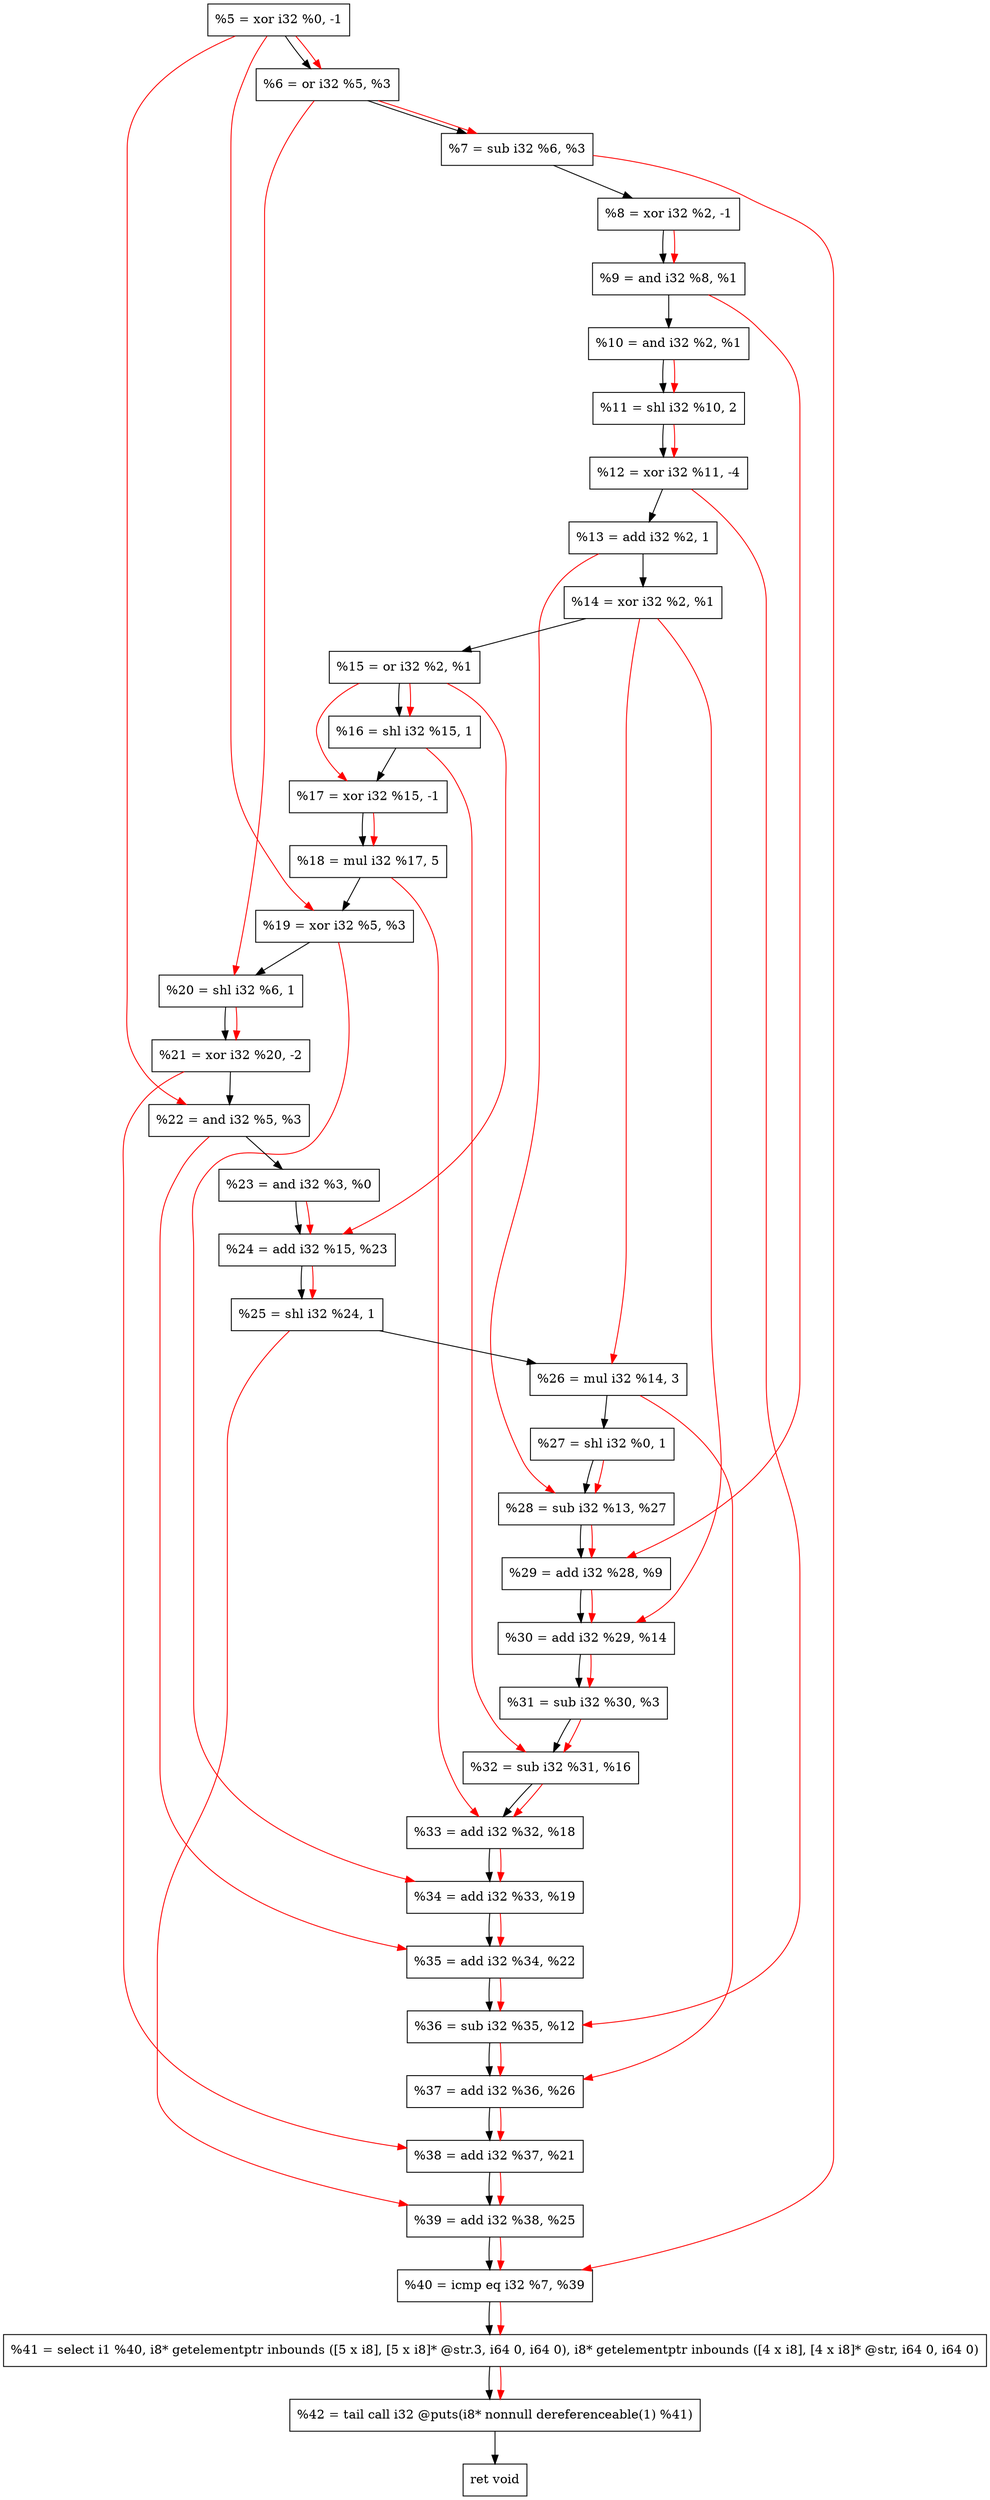 digraph "DFG for'crackme' function" {
	Node0xaa4060[shape=record, label="  %5 = xor i32 %0, -1"];
	Node0xaa40d0[shape=record, label="  %6 = or i32 %5, %3"];
	Node0xaa4140[shape=record, label="  %7 = sub i32 %6, %3"];
	Node0xaa41b0[shape=record, label="  %8 = xor i32 %2, -1"];
	Node0xaa4220[shape=record, label="  %9 = and i32 %8, %1"];
	Node0xaa4290[shape=record, label="  %10 = and i32 %2, %1"];
	Node0xaa4330[shape=record, label="  %11 = shl i32 %10, 2"];
	Node0xaa43d0[shape=record, label="  %12 = xor i32 %11, -4"];
	Node0xaa4470[shape=record, label="  %13 = add i32 %2, 1"];
	Node0xaa44e0[shape=record, label="  %14 = xor i32 %2, %1"];
	Node0xaa4550[shape=record, label="  %15 = or i32 %2, %1"];
	Node0xaa45c0[shape=record, label="  %16 = shl i32 %15, 1"];
	Node0xaa4630[shape=record, label="  %17 = xor i32 %15, -1"];
	Node0xaa46d0[shape=record, label="  %18 = mul i32 %17, 5"];
	Node0xaa4740[shape=record, label="  %19 = xor i32 %5, %3"];
	Node0xaa47b0[shape=record, label="  %20 = shl i32 %6, 1"];
	Node0xaa4850[shape=record, label="  %21 = xor i32 %20, -2"];
	Node0xaa48c0[shape=record, label="  %22 = and i32 %5, %3"];
	Node0xaa4930[shape=record, label="  %23 = and i32 %3, %0"];
	Node0xaa49a0[shape=record, label="  %24 = add i32 %15, %23"];
	Node0xaa4a10[shape=record, label="  %25 = shl i32 %24, 1"];
	Node0xaa4ab0[shape=record, label="  %26 = mul i32 %14, 3"];
	Node0xaa4b20[shape=record, label="  %27 = shl i32 %0, 1"];
	Node0xaa4b90[shape=record, label="  %28 = sub i32 %13, %27"];
	Node0xaa4c00[shape=record, label="  %29 = add i32 %28, %9"];
	Node0xaa4c70[shape=record, label="  %30 = add i32 %29, %14"];
	Node0xaa4ce0[shape=record, label="  %31 = sub i32 %30, %3"];
	Node0xaa4d50[shape=record, label="  %32 = sub i32 %31, %16"];
	Node0xaa4fd0[shape=record, label="  %33 = add i32 %32, %18"];
	Node0xaa5040[shape=record, label="  %34 = add i32 %33, %19"];
	Node0xaa50b0[shape=record, label="  %35 = add i32 %34, %22"];
	Node0xaa5120[shape=record, label="  %36 = sub i32 %35, %12"];
	Node0xaa5190[shape=record, label="  %37 = add i32 %36, %26"];
	Node0xaa5200[shape=record, label="  %38 = add i32 %37, %21"];
	Node0xaa5270[shape=record, label="  %39 = add i32 %38, %25"];
	Node0xaa52e0[shape=record, label="  %40 = icmp eq i32 %7, %39"];
	Node0xa44268[shape=record, label="  %41 = select i1 %40, i8* getelementptr inbounds ([5 x i8], [5 x i8]* @str.3, i64 0, i64 0), i8* getelementptr inbounds ([4 x i8], [4 x i8]* @str, i64 0, i64 0)"];
	Node0xaa5780[shape=record, label="  %42 = tail call i32 @puts(i8* nonnull dereferenceable(1) %41)"];
	Node0xaa57d0[shape=record, label="  ret void"];
	Node0xaa4060 -> Node0xaa40d0;
	Node0xaa40d0 -> Node0xaa4140;
	Node0xaa4140 -> Node0xaa41b0;
	Node0xaa41b0 -> Node0xaa4220;
	Node0xaa4220 -> Node0xaa4290;
	Node0xaa4290 -> Node0xaa4330;
	Node0xaa4330 -> Node0xaa43d0;
	Node0xaa43d0 -> Node0xaa4470;
	Node0xaa4470 -> Node0xaa44e0;
	Node0xaa44e0 -> Node0xaa4550;
	Node0xaa4550 -> Node0xaa45c0;
	Node0xaa45c0 -> Node0xaa4630;
	Node0xaa4630 -> Node0xaa46d0;
	Node0xaa46d0 -> Node0xaa4740;
	Node0xaa4740 -> Node0xaa47b0;
	Node0xaa47b0 -> Node0xaa4850;
	Node0xaa4850 -> Node0xaa48c0;
	Node0xaa48c0 -> Node0xaa4930;
	Node0xaa4930 -> Node0xaa49a0;
	Node0xaa49a0 -> Node0xaa4a10;
	Node0xaa4a10 -> Node0xaa4ab0;
	Node0xaa4ab0 -> Node0xaa4b20;
	Node0xaa4b20 -> Node0xaa4b90;
	Node0xaa4b90 -> Node0xaa4c00;
	Node0xaa4c00 -> Node0xaa4c70;
	Node0xaa4c70 -> Node0xaa4ce0;
	Node0xaa4ce0 -> Node0xaa4d50;
	Node0xaa4d50 -> Node0xaa4fd0;
	Node0xaa4fd0 -> Node0xaa5040;
	Node0xaa5040 -> Node0xaa50b0;
	Node0xaa50b0 -> Node0xaa5120;
	Node0xaa5120 -> Node0xaa5190;
	Node0xaa5190 -> Node0xaa5200;
	Node0xaa5200 -> Node0xaa5270;
	Node0xaa5270 -> Node0xaa52e0;
	Node0xaa52e0 -> Node0xa44268;
	Node0xa44268 -> Node0xaa5780;
	Node0xaa5780 -> Node0xaa57d0;
edge [color=red]
	Node0xaa4060 -> Node0xaa40d0;
	Node0xaa40d0 -> Node0xaa4140;
	Node0xaa41b0 -> Node0xaa4220;
	Node0xaa4290 -> Node0xaa4330;
	Node0xaa4330 -> Node0xaa43d0;
	Node0xaa4550 -> Node0xaa45c0;
	Node0xaa4550 -> Node0xaa4630;
	Node0xaa4630 -> Node0xaa46d0;
	Node0xaa4060 -> Node0xaa4740;
	Node0xaa40d0 -> Node0xaa47b0;
	Node0xaa47b0 -> Node0xaa4850;
	Node0xaa4060 -> Node0xaa48c0;
	Node0xaa4550 -> Node0xaa49a0;
	Node0xaa4930 -> Node0xaa49a0;
	Node0xaa49a0 -> Node0xaa4a10;
	Node0xaa44e0 -> Node0xaa4ab0;
	Node0xaa4470 -> Node0xaa4b90;
	Node0xaa4b20 -> Node0xaa4b90;
	Node0xaa4b90 -> Node0xaa4c00;
	Node0xaa4220 -> Node0xaa4c00;
	Node0xaa4c00 -> Node0xaa4c70;
	Node0xaa44e0 -> Node0xaa4c70;
	Node0xaa4c70 -> Node0xaa4ce0;
	Node0xaa4ce0 -> Node0xaa4d50;
	Node0xaa45c0 -> Node0xaa4d50;
	Node0xaa4d50 -> Node0xaa4fd0;
	Node0xaa46d0 -> Node0xaa4fd0;
	Node0xaa4fd0 -> Node0xaa5040;
	Node0xaa4740 -> Node0xaa5040;
	Node0xaa5040 -> Node0xaa50b0;
	Node0xaa48c0 -> Node0xaa50b0;
	Node0xaa50b0 -> Node0xaa5120;
	Node0xaa43d0 -> Node0xaa5120;
	Node0xaa5120 -> Node0xaa5190;
	Node0xaa4ab0 -> Node0xaa5190;
	Node0xaa5190 -> Node0xaa5200;
	Node0xaa4850 -> Node0xaa5200;
	Node0xaa5200 -> Node0xaa5270;
	Node0xaa4a10 -> Node0xaa5270;
	Node0xaa4140 -> Node0xaa52e0;
	Node0xaa5270 -> Node0xaa52e0;
	Node0xaa52e0 -> Node0xa44268;
	Node0xa44268 -> Node0xaa5780;
}
